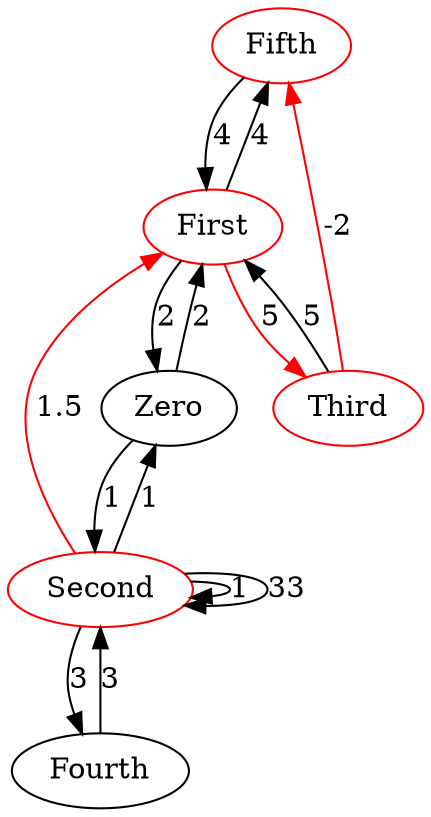 digraph PringBellmanAlgorithm {
"Fifth"[color=red];
"Fourth";
"Second"[color=red];
"First"[color=red];
"Zero";
"Third"[color=red];
"Zero" -> "Second"[label=1];
"Second" -> "Zero"[label=1];
"Second" -> "Fourth"[label=3];
"Fourth" -> "Second"[label=3];
"Second" -> "Second"[label=1];
"Second" -> "First"[color=red][label=1.5];
"First" -> "Third"[color=red][label=5];
"Third" -> "First"[label=5];
"First" -> "Fifth"[label=4];
"Fifth" -> "First"[label=4];
"Second" -> "Second"[label=33];
"Third" -> "Fifth"[color=red][label=-2];
"Zero" -> "First"[label=2];
"First" -> "Zero"[label=2];
}